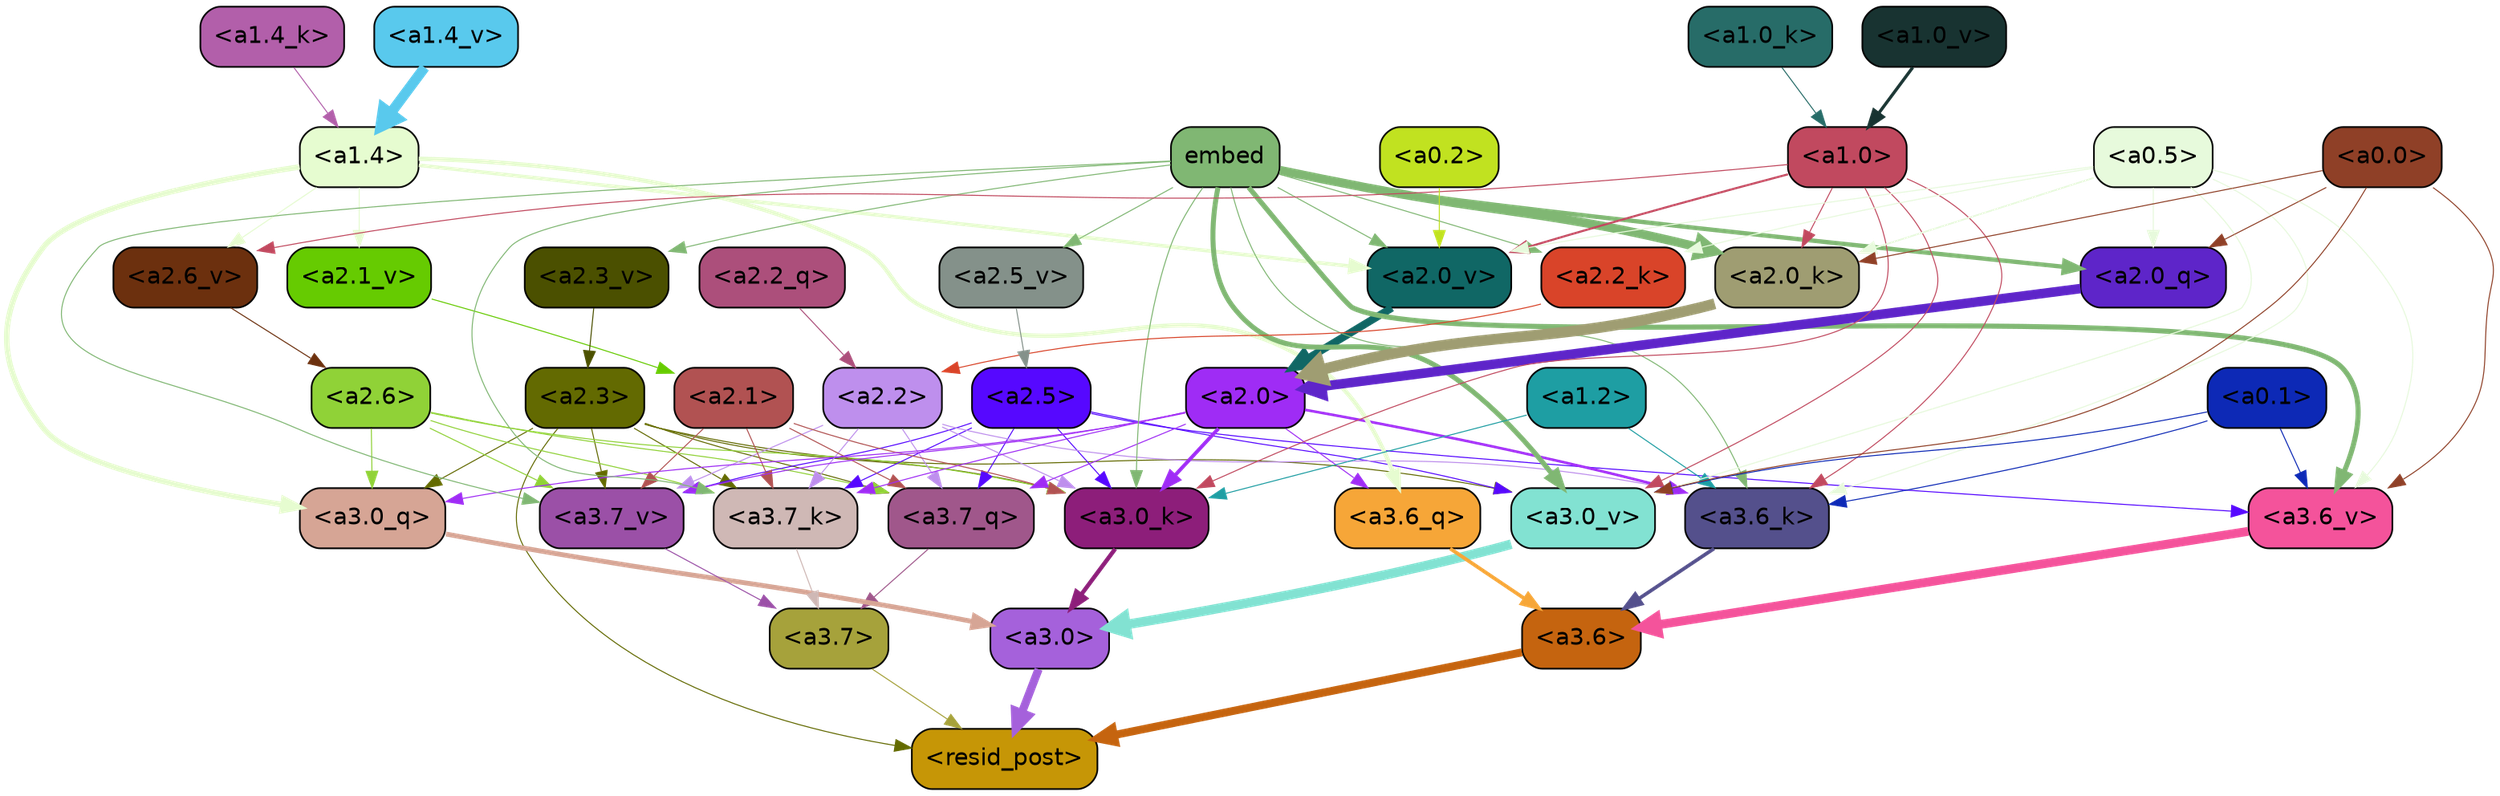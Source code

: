 strict digraph "" {
	graph [bgcolor=transparent,
		layout=dot,
		overlap=false,
		splines=true
	];
	"<a3.7>"	[color=black,
		fillcolor="#a6a23b",
		fontname=Helvetica,
		shape=box,
		style="filled, rounded"];
	"<resid_post>"	[color=black,
		fillcolor="#c69606",
		fontname=Helvetica,
		shape=box,
		style="filled, rounded"];
	"<a3.7>" -> "<resid_post>"	[color="#a6a23b",
		penwidth=0.6];
	"<a3.6>"	[color=black,
		fillcolor="#c5640f",
		fontname=Helvetica,
		shape=box,
		style="filled, rounded"];
	"<a3.6>" -> "<resid_post>"	[color="#c5640f",
		penwidth=4.753257989883423];
	"<a3.0>"	[color=black,
		fillcolor="#a561db",
		fontname=Helvetica,
		shape=box,
		style="filled, rounded"];
	"<a3.0>" -> "<resid_post>"	[color="#a561db",
		penwidth=4.90053927898407];
	"<a2.3>"	[color=black,
		fillcolor="#636a01",
		fontname=Helvetica,
		shape=box,
		style="filled, rounded"];
	"<a2.3>" -> "<resid_post>"	[color="#636a01",
		penwidth=0.6];
	"<a3.7_q>"	[color=black,
		fillcolor="#a0578b",
		fontname=Helvetica,
		shape=box,
		style="filled, rounded"];
	"<a2.3>" -> "<a3.7_q>"	[color="#636a01",
		penwidth=0.6];
	"<a3.0_q>"	[color=black,
		fillcolor="#d6a595",
		fontname=Helvetica,
		shape=box,
		style="filled, rounded"];
	"<a2.3>" -> "<a3.0_q>"	[color="#636a01",
		penwidth=0.6];
	"<a3.7_k>"	[color=black,
		fillcolor="#cfb8b5",
		fontname=Helvetica,
		shape=box,
		style="filled, rounded"];
	"<a2.3>" -> "<a3.7_k>"	[color="#636a01",
		penwidth=0.6];
	"<a3.0_k>"	[color=black,
		fillcolor="#8d1e7a",
		fontname=Helvetica,
		shape=box,
		style="filled, rounded"];
	"<a2.3>" -> "<a3.0_k>"	[color="#636a01",
		penwidth=0.6];
	"<a3.7_v>"	[color=black,
		fillcolor="#9b50a7",
		fontname=Helvetica,
		shape=box,
		style="filled, rounded"];
	"<a2.3>" -> "<a3.7_v>"	[color="#636a01",
		penwidth=0.6];
	"<a3.0_v>"	[color=black,
		fillcolor="#82e2d2",
		fontname=Helvetica,
		shape=box,
		style="filled, rounded"];
	"<a2.3>" -> "<a3.0_v>"	[color="#636a01",
		penwidth=0.6];
	"<a3.7_q>" -> "<a3.7>"	[color="#a0578b",
		penwidth=0.6];
	"<a3.6_q>"	[color=black,
		fillcolor="#f6a638",
		fontname=Helvetica,
		shape=box,
		style="filled, rounded"];
	"<a3.6_q>" -> "<a3.6>"	[color="#f6a638",
		penwidth=2.160832464694977];
	"<a3.0_q>" -> "<a3.0>"	[color="#d6a595",
		penwidth=2.870753765106201];
	"<a3.7_k>" -> "<a3.7>"	[color="#cfb8b5",
		penwidth=0.6];
	"<a3.6_k>"	[color=black,
		fillcolor="#54508c",
		fontname=Helvetica,
		shape=box,
		style="filled, rounded"];
	"<a3.6_k>" -> "<a3.6>"	[color="#54508c",
		penwidth=2.13908451795578];
	"<a3.0_k>" -> "<a3.0>"	[color="#8d1e7a",
		penwidth=2.520303964614868];
	"<a3.7_v>" -> "<a3.7>"	[color="#9b50a7",
		penwidth=0.6];
	"<a3.6_v>"	[color=black,
		fillcolor="#f4539b",
		fontname=Helvetica,
		shape=box,
		style="filled, rounded"];
	"<a3.6_v>" -> "<a3.6>"	[color="#f4539b",
		penwidth=5.297133803367615];
	"<a3.0_v>" -> "<a3.0>"	[color="#82e2d2",
		penwidth=5.680712580680847];
	"<a2.6>"	[color=black,
		fillcolor="#90d237",
		fontname=Helvetica,
		shape=box,
		style="filled, rounded"];
	"<a2.6>" -> "<a3.7_q>"	[color="#90d237",
		penwidth=0.6];
	"<a2.6>" -> "<a3.0_q>"	[color="#90d237",
		penwidth=0.6];
	"<a2.6>" -> "<a3.7_k>"	[color="#90d237",
		penwidth=0.6];
	"<a2.6>" -> "<a3.0_k>"	[color="#90d237",
		penwidth=0.6];
	"<a2.6>" -> "<a3.7_v>"	[color="#90d237",
		penwidth=0.6];
	"<a2.5>"	[color=black,
		fillcolor="#5608ff",
		fontname=Helvetica,
		shape=box,
		style="filled, rounded"];
	"<a2.5>" -> "<a3.7_q>"	[color="#5608ff",
		penwidth=0.6];
	"<a2.5>" -> "<a3.7_k>"	[color="#5608ff",
		penwidth=0.6];
	"<a2.5>" -> "<a3.0_k>"	[color="#5608ff",
		penwidth=0.6];
	"<a2.5>" -> "<a3.7_v>"	[color="#5608ff",
		penwidth=0.6];
	"<a2.5>" -> "<a3.6_v>"	[color="#5608ff",
		penwidth=0.6];
	"<a2.5>" -> "<a3.0_v>"	[color="#5608ff",
		penwidth=0.6];
	"<a2.2>"	[color=black,
		fillcolor="#be8fed",
		fontname=Helvetica,
		shape=box,
		style="filled, rounded"];
	"<a2.2>" -> "<a3.7_q>"	[color="#be8fed",
		penwidth=0.6];
	"<a2.2>" -> "<a3.7_k>"	[color="#be8fed",
		penwidth=0.6];
	"<a2.2>" -> "<a3.6_k>"	[color="#be8fed",
		penwidth=0.6];
	"<a2.2>" -> "<a3.0_k>"	[color="#be8fed",
		penwidth=0.6];
	"<a2.2>" -> "<a3.7_v>"	[color="#be8fed",
		penwidth=0.6];
	"<a2.1>"	[color=black,
		fillcolor="#b15252",
		fontname=Helvetica,
		shape=box,
		style="filled, rounded"];
	"<a2.1>" -> "<a3.7_q>"	[color="#b15252",
		penwidth=0.6];
	"<a2.1>" -> "<a3.7_k>"	[color="#b15252",
		penwidth=0.6];
	"<a2.1>" -> "<a3.0_k>"	[color="#b15252",
		penwidth=0.6];
	"<a2.1>" -> "<a3.7_v>"	[color="#b15252",
		penwidth=0.6];
	"<a2.0>"	[color=black,
		fillcolor="#9f2cf5",
		fontname=Helvetica,
		shape=box,
		style="filled, rounded"];
	"<a2.0>" -> "<a3.7_q>"	[color="#9f2cf5",
		penwidth=0.6];
	"<a2.0>" -> "<a3.6_q>"	[color="#9f2cf5",
		penwidth=0.6];
	"<a2.0>" -> "<a3.0_q>"	[color="#9f2cf5",
		penwidth=0.6];
	"<a2.0>" -> "<a3.7_k>"	[color="#9f2cf5",
		penwidth=0.6];
	"<a2.0>" -> "<a3.6_k>"	[color="#9f2cf5",
		penwidth=1.5348684191703796];
	"<a2.0>" -> "<a3.0_k>"	[color="#9f2cf5",
		penwidth=2.172017753124237];
	"<a2.0>" -> "<a3.7_v>"	[color="#9f2cf5",
		penwidth=0.6];
	"<a1.4>"	[color=black,
		fillcolor="#e6fcd0",
		fontname=Helvetica,
		shape=box,
		style="filled, rounded"];
	"<a1.4>" -> "<a3.6_q>"	[color="#e6fcd0",
		penwidth=2.532623291015625];
	"<a1.4>" -> "<a3.0_q>"	[color="#e6fcd0",
		penwidth=3.2595192790031433];
	"<a2.6_v>"	[color=black,
		fillcolor="#6c300e",
		fontname=Helvetica,
		shape=box,
		style="filled, rounded"];
	"<a1.4>" -> "<a2.6_v>"	[color="#e6fcd0",
		penwidth=0.6];
	"<a2.1_v>"	[color=black,
		fillcolor="#66cb01",
		fontname=Helvetica,
		shape=box,
		style="filled, rounded"];
	"<a1.4>" -> "<a2.1_v>"	[color="#e6fcd0",
		penwidth=0.6];
	"<a2.0_v>"	[color=black,
		fillcolor="#106765",
		fontname=Helvetica,
		shape=box,
		style="filled, rounded"];
	"<a1.4>" -> "<a2.0_v>"	[color="#e6fcd0",
		penwidth=2.1199009865522385];
	embed	[color=black,
		fillcolor="#80b773",
		fontname=Helvetica,
		shape=box,
		style="filled, rounded"];
	embed -> "<a3.7_k>"	[color="#80b773",
		penwidth=0.6];
	embed -> "<a3.6_k>"	[color="#80b773",
		penwidth=0.6];
	embed -> "<a3.0_k>"	[color="#80b773",
		penwidth=0.6117386221885681];
	embed -> "<a3.7_v>"	[color="#80b773",
		penwidth=0.6];
	embed -> "<a3.6_v>"	[color="#80b773",
		penwidth=3.0186105966567993];
	embed -> "<a3.0_v>"	[color="#80b773",
		penwidth=2.969020187854767];
	"<a2.0_q>"	[color=black,
		fillcolor="#5e25c9",
		fontname=Helvetica,
		shape=box,
		style="filled, rounded"];
	embed -> "<a2.0_q>"	[color="#80b773",
		penwidth=2.5791755318641663];
	"<a2.2_k>"	[color=black,
		fillcolor="#d94429",
		fontname=Helvetica,
		shape=box,
		style="filled, rounded"];
	embed -> "<a2.2_k>"	[color="#80b773",
		penwidth=0.6];
	"<a2.0_k>"	[color=black,
		fillcolor="#9f9d72",
		fontname=Helvetica,
		shape=box,
		style="filled, rounded"];
	embed -> "<a2.0_k>"	[color="#80b773",
		penwidth=5.307481050491333];
	"<a2.5_v>"	[color=black,
		fillcolor="#84918a",
		fontname=Helvetica,
		shape=box,
		style="filled, rounded"];
	embed -> "<a2.5_v>"	[color="#80b773",
		penwidth=0.6];
	"<a2.3_v>"	[color=black,
		fillcolor="#4b5000",
		fontname=Helvetica,
		shape=box,
		style="filled, rounded"];
	embed -> "<a2.3_v>"	[color="#80b773",
		penwidth=0.6];
	embed -> "<a2.0_v>"	[color="#80b773",
		penwidth=0.6];
	"<a1.2>"	[color=black,
		fillcolor="#1e9ea3",
		fontname=Helvetica,
		shape=box,
		style="filled, rounded"];
	"<a1.2>" -> "<a3.6_k>"	[color="#1e9ea3",
		penwidth=0.6];
	"<a1.2>" -> "<a3.0_k>"	[color="#1e9ea3",
		penwidth=0.6];
	"<a1.0>"	[color=black,
		fillcolor="#c1495f",
		fontname=Helvetica,
		shape=box,
		style="filled, rounded"];
	"<a1.0>" -> "<a3.6_k>"	[color="#c1495f",
		penwidth=0.6];
	"<a1.0>" -> "<a3.0_k>"	[color="#c1495f",
		penwidth=0.6];
	"<a1.0>" -> "<a3.0_v>"	[color="#c1495f",
		penwidth=0.6];
	"<a1.0>" -> "<a2.0_k>"	[color="#c1495f",
		penwidth=0.6];
	"<a1.0>" -> "<a2.6_v>"	[color="#c1495f",
		penwidth=0.6];
	"<a1.0>" -> "<a2.0_v>"	[color="#c1495f",
		penwidth=1.237271785736084];
	"<a0.5>"	[color=black,
		fillcolor="#e7fadc",
		fontname=Helvetica,
		shape=box,
		style="filled, rounded"];
	"<a0.5>" -> "<a3.6_k>"	[color="#e7fadc",
		penwidth=0.6];
	"<a0.5>" -> "<a3.6_v>"	[color="#e7fadc",
		penwidth=0.6];
	"<a0.5>" -> "<a3.0_v>"	[color="#e7fadc",
		penwidth=0.6409564018249512];
	"<a0.5>" -> "<a2.0_q>"	[color="#e7fadc",
		penwidth=0.6];
	"<a0.5>" -> "<a2.2_k>"	[color="#e7fadc",
		penwidth=0.6];
	"<a0.5>" -> "<a2.0_k>"	[color="#e7fadc",
		penwidth=0.9355769157409668];
	"<a0.5>" -> "<a2.0_v>"	[color="#e7fadc",
		penwidth=0.6];
	"<a0.1>"	[color=black,
		fillcolor="#0d29b6",
		fontname=Helvetica,
		shape=box,
		style="filled, rounded"];
	"<a0.1>" -> "<a3.6_k>"	[color="#0d29b6",
		penwidth=0.6];
	"<a0.1>" -> "<a3.6_v>"	[color="#0d29b6",
		penwidth=0.6];
	"<a0.1>" -> "<a3.0_v>"	[color="#0d29b6",
		penwidth=0.6];
	"<a0.0>"	[color=black,
		fillcolor="#8f4027",
		fontname=Helvetica,
		shape=box,
		style="filled, rounded"];
	"<a0.0>" -> "<a3.6_v>"	[color="#8f4027",
		penwidth=0.6];
	"<a0.0>" -> "<a3.0_v>"	[color="#8f4027",
		penwidth=0.6];
	"<a0.0>" -> "<a2.0_q>"	[color="#8f4027",
		penwidth=0.6];
	"<a0.0>" -> "<a2.0_k>"	[color="#8f4027",
		penwidth=0.6];
	"<a2.2_q>"	[color=black,
		fillcolor="#ac4f7b",
		fontname=Helvetica,
		shape=box,
		style="filled, rounded"];
	"<a2.2_q>" -> "<a2.2>"	[color="#ac4f7b",
		penwidth=0.6];
	"<a2.0_q>" -> "<a2.0>"	[color="#5e25c9",
		penwidth=5.682948350906372];
	"<a2.2_k>" -> "<a2.2>"	[color="#d94429",
		penwidth=0.6];
	"<a2.0_k>" -> "<a2.0>"	[color="#9f9d72",
		penwidth=6.450693130493164];
	"<a2.6_v>" -> "<a2.6>"	[color="#6c300e",
		penwidth=0.6];
	"<a2.5_v>" -> "<a2.5>"	[color="#84918a",
		penwidth=0.6];
	"<a2.3_v>" -> "<a2.3>"	[color="#4b5000",
		penwidth=0.6];
	"<a2.1_v>" -> "<a2.1>"	[color="#66cb01",
		penwidth=0.6];
	"<a2.0_v>" -> "<a2.0>"	[color="#106765",
		penwidth=4.592647075653076];
	"<a0.2>"	[color=black,
		fillcolor="#c1e220",
		fontname=Helvetica,
		shape=box,
		style="filled, rounded"];
	"<a0.2>" -> "<a2.0_v>"	[color="#c1e220",
		penwidth=0.6];
	"<a1.4_k>"	[color=black,
		fillcolor="#b25faa",
		fontname=Helvetica,
		shape=box,
		style="filled, rounded"];
	"<a1.4_k>" -> "<a1.4>"	[color="#b25faa",
		penwidth=0.6];
	"<a1.0_k>"	[color=black,
		fillcolor="#276c68",
		fontname=Helvetica,
		shape=box,
		style="filled, rounded"];
	"<a1.0_k>" -> "<a1.0>"	[color="#276c68",
		penwidth=0.6];
	"<a1.4_v>"	[color=black,
		fillcolor="#59c9ed",
		fontname=Helvetica,
		shape=box,
		style="filled, rounded"];
	"<a1.4_v>" -> "<a1.4>"	[color="#59c9ed",
		penwidth=6.149721145629883];
	"<a1.0_v>"	[color=black,
		fillcolor="#183331",
		fontname=Helvetica,
		shape=box,
		style="filled, rounded"];
	"<a1.0_v>" -> "<a1.0>"	[color="#183331",
		penwidth=1.874430701136589];
}
